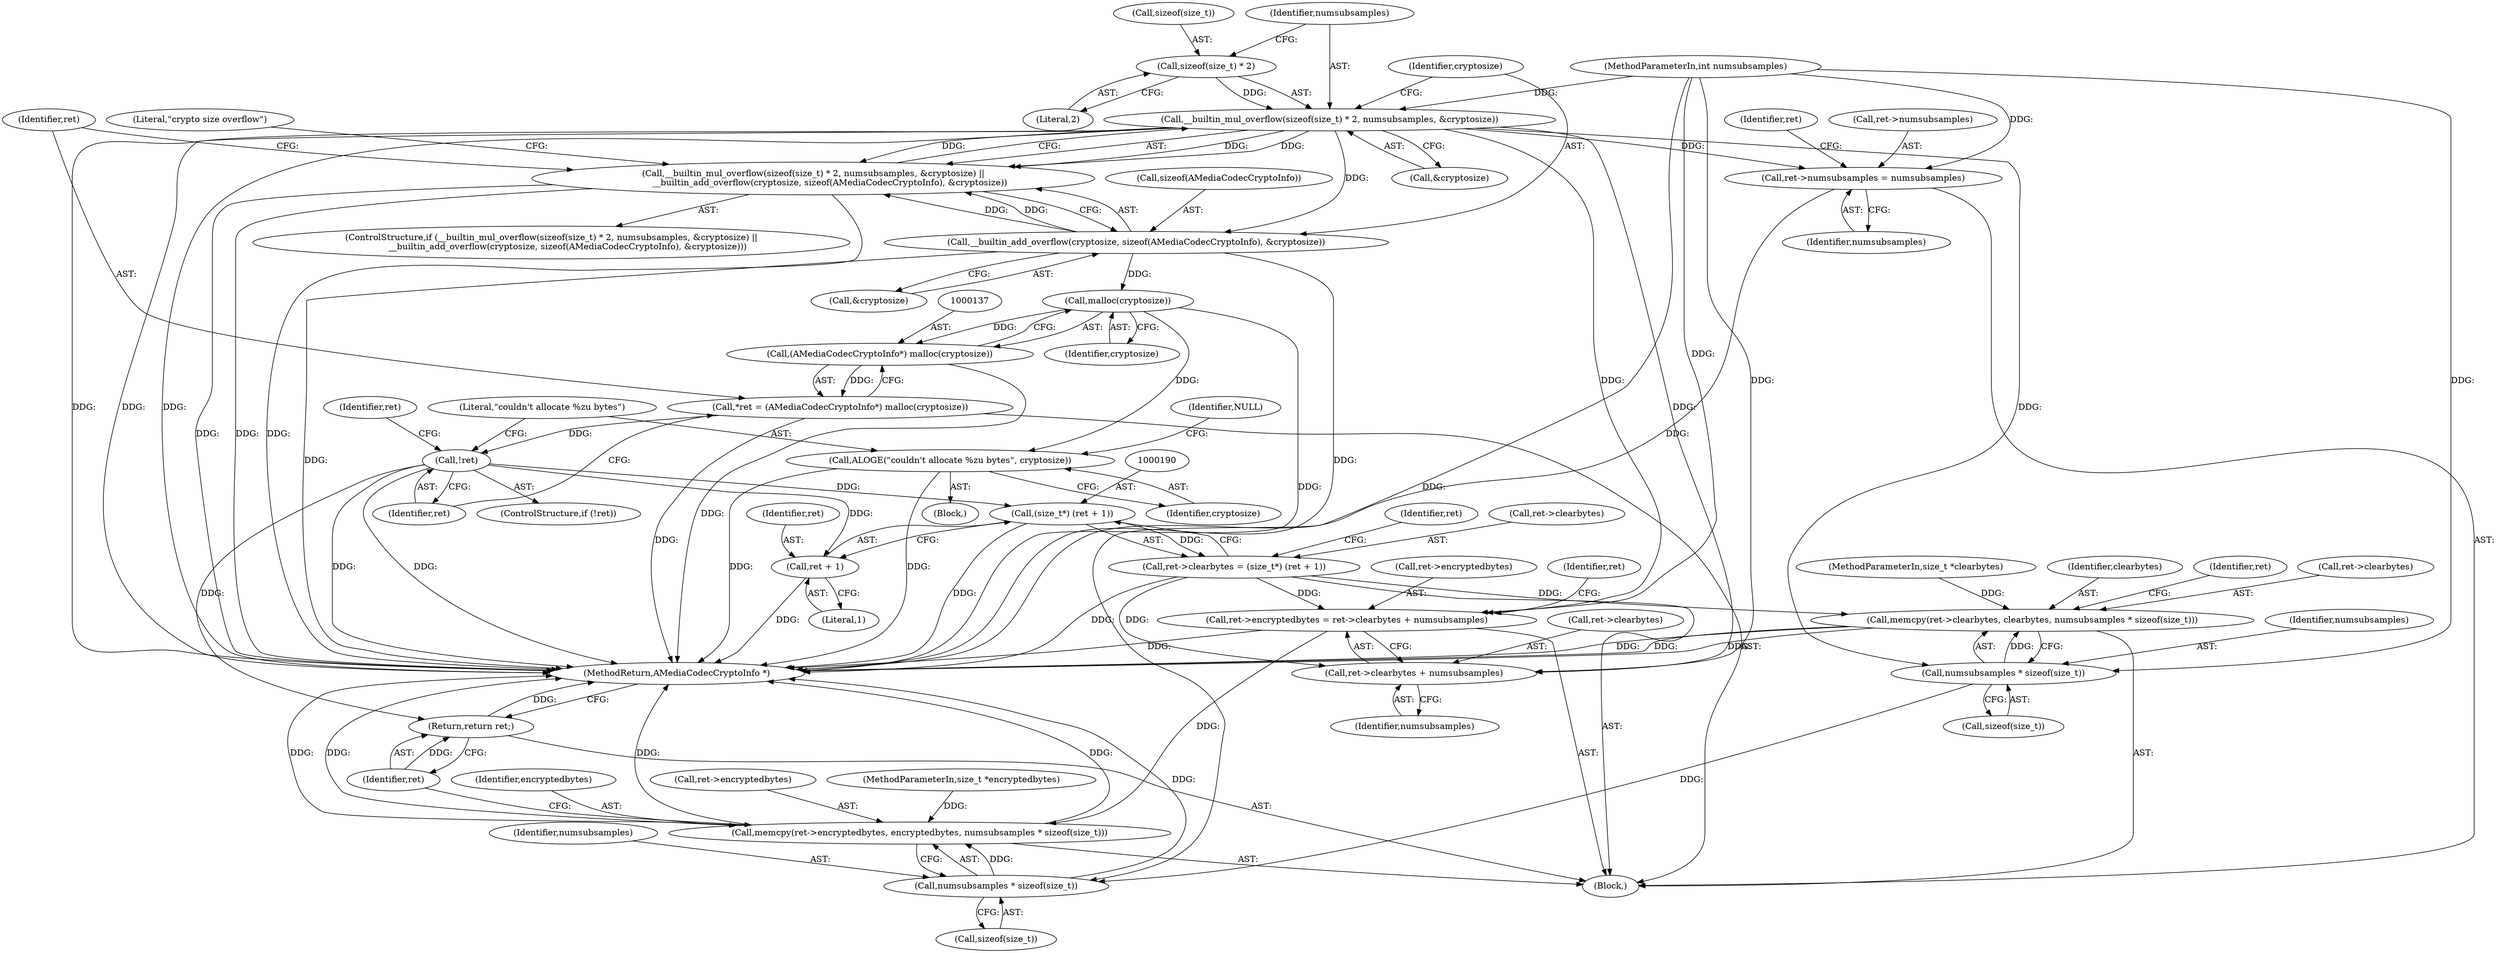 digraph "0_Android_2b4667baa5a2badbdfec1794156ee17d4afef37c@API" {
"1000115" [label="(Call,sizeof(size_t) * 2)"];
"1000114" [label="(Call,__builtin_mul_overflow(sizeof(size_t) * 2, numsubsamples, &cryptosize))"];
"1000113" [label="(Call,__builtin_mul_overflow(sizeof(size_t) * 2, numsubsamples, &cryptosize) ||\n            __builtin_add_overflow(cryptosize, sizeof(AMediaCodecCryptoInfo), &cryptosize))"];
"1000122" [label="(Call,__builtin_add_overflow(cryptosize, sizeof(AMediaCodecCryptoInfo), &cryptosize))"];
"1000138" [label="(Call,malloc(cryptosize))"];
"1000136" [label="(Call,(AMediaCodecCryptoInfo*) malloc(cryptosize))"];
"1000134" [label="(Call,*ret = (AMediaCodecCryptoInfo*) malloc(cryptosize))"];
"1000141" [label="(Call,!ret)"];
"1000189" [label="(Call,(size_t*) (ret + 1))"];
"1000185" [label="(Call,ret->clearbytes = (size_t*) (ret + 1))"];
"1000194" [label="(Call,ret->encryptedbytes = ret->clearbytes + numsubsamples)"];
"1000212" [label="(Call,memcpy(ret->encryptedbytes, encryptedbytes, numsubsamples * sizeof(size_t)))"];
"1000198" [label="(Call,ret->clearbytes + numsubsamples)"];
"1000203" [label="(Call,memcpy(ret->clearbytes, clearbytes, numsubsamples * sizeof(size_t)))"];
"1000191" [label="(Call,ret + 1)"];
"1000221" [label="(Return,return ret;)"];
"1000144" [label="(Call,ALOGE(\"couldn't allocate %zu bytes\", cryptosize))"];
"1000149" [label="(Call,ret->numsubsamples = numsubsamples)"];
"1000208" [label="(Call,numsubsamples * sizeof(size_t))"];
"1000217" [label="(Call,numsubsamples * sizeof(size_t))"];
"1000195" [label="(Call,ret->encryptedbytes)"];
"1000141" [label="(Call,!ret)"];
"1000142" [label="(Identifier,ret)"];
"1000119" [label="(Identifier,numsubsamples)"];
"1000138" [label="(Call,malloc(cryptosize))"];
"1000205" [label="(Identifier,ret)"];
"1000140" [label="(ControlStructure,if (!ret))"];
"1000110" [label="(Block,)"];
"1000153" [label="(Identifier,numsubsamples)"];
"1000156" [label="(Identifier,ret)"];
"1000108" [label="(MethodParameterIn,size_t *clearbytes)"];
"1000115" [label="(Call,sizeof(size_t) * 2)"];
"1000123" [label="(Identifier,cryptosize)"];
"1000118" [label="(Literal,2)"];
"1000186" [label="(Call,ret->clearbytes)"];
"1000136" [label="(Call,(AMediaCodecCryptoInfo*) malloc(cryptosize))"];
"1000203" [label="(Call,memcpy(ret->clearbytes, clearbytes, numsubsamples * sizeof(size_t)))"];
"1000135" [label="(Identifier,ret)"];
"1000150" [label="(Call,ret->numsubsamples)"];
"1000223" [label="(MethodReturn,AMediaCodecCryptoInfo *)"];
"1000113" [label="(Call,__builtin_mul_overflow(sizeof(size_t) * 2, numsubsamples, &cryptosize) ||\n            __builtin_add_overflow(cryptosize, sizeof(AMediaCodecCryptoInfo), &cryptosize))"];
"1000151" [label="(Identifier,ret)"];
"1000216" [label="(Identifier,encryptedbytes)"];
"1000192" [label="(Identifier,ret)"];
"1000219" [label="(Call,sizeof(size_t))"];
"1000209" [label="(Identifier,numsubsamples)"];
"1000112" [label="(ControlStructure,if (__builtin_mul_overflow(sizeof(size_t) * 2, numsubsamples, &cryptosize) ||\n            __builtin_add_overflow(cryptosize, sizeof(AMediaCodecCryptoInfo), &cryptosize)))"];
"1000185" [label="(Call,ret->clearbytes = (size_t*) (ret + 1))"];
"1000222" [label="(Identifier,ret)"];
"1000198" [label="(Call,ret->clearbytes + numsubsamples)"];
"1000134" [label="(Call,*ret = (AMediaCodecCryptoInfo*) malloc(cryptosize))"];
"1000221" [label="(Return,return ret;)"];
"1000202" [label="(Identifier,numsubsamples)"];
"1000149" [label="(Call,ret->numsubsamples = numsubsamples)"];
"1000145" [label="(Literal,\"couldn't allocate %zu bytes\")"];
"1000104" [label="(MethodParameterIn,int numsubsamples)"];
"1000122" [label="(Call,__builtin_add_overflow(cryptosize, sizeof(AMediaCodecCryptoInfo), &cryptosize))"];
"1000189" [label="(Call,(size_t*) (ret + 1))"];
"1000193" [label="(Literal,1)"];
"1000207" [label="(Identifier,clearbytes)"];
"1000126" [label="(Call,&cryptosize)"];
"1000196" [label="(Identifier,ret)"];
"1000199" [label="(Call,ret->clearbytes)"];
"1000116" [label="(Call,sizeof(size_t))"];
"1000139" [label="(Identifier,cryptosize)"];
"1000212" [label="(Call,memcpy(ret->encryptedbytes, encryptedbytes, numsubsamples * sizeof(size_t)))"];
"1000120" [label="(Call,&cryptosize)"];
"1000214" [label="(Identifier,ret)"];
"1000204" [label="(Call,ret->clearbytes)"];
"1000210" [label="(Call,sizeof(size_t))"];
"1000217" [label="(Call,numsubsamples * sizeof(size_t))"];
"1000191" [label="(Call,ret + 1)"];
"1000114" [label="(Call,__builtin_mul_overflow(sizeof(size_t) * 2, numsubsamples, &cryptosize))"];
"1000148" [label="(Identifier,NULL)"];
"1000146" [label="(Identifier,cryptosize)"];
"1000130" [label="(Literal,\"crypto size overflow\")"];
"1000143" [label="(Block,)"];
"1000208" [label="(Call,numsubsamples * sizeof(size_t))"];
"1000218" [label="(Identifier,numsubsamples)"];
"1000213" [label="(Call,ret->encryptedbytes)"];
"1000194" [label="(Call,ret->encryptedbytes = ret->clearbytes + numsubsamples)"];
"1000109" [label="(MethodParameterIn,size_t *encryptedbytes)"];
"1000124" [label="(Call,sizeof(AMediaCodecCryptoInfo))"];
"1000144" [label="(Call,ALOGE(\"couldn't allocate %zu bytes\", cryptosize))"];
"1000115" -> "1000114"  [label="AST: "];
"1000115" -> "1000118"  [label="CFG: "];
"1000116" -> "1000115"  [label="AST: "];
"1000118" -> "1000115"  [label="AST: "];
"1000119" -> "1000115"  [label="CFG: "];
"1000115" -> "1000114"  [label="DDG: "];
"1000114" -> "1000113"  [label="AST: "];
"1000114" -> "1000120"  [label="CFG: "];
"1000119" -> "1000114"  [label="AST: "];
"1000120" -> "1000114"  [label="AST: "];
"1000123" -> "1000114"  [label="CFG: "];
"1000113" -> "1000114"  [label="CFG: "];
"1000114" -> "1000223"  [label="DDG: "];
"1000114" -> "1000223"  [label="DDG: "];
"1000114" -> "1000223"  [label="DDG: "];
"1000114" -> "1000113"  [label="DDG: "];
"1000114" -> "1000113"  [label="DDG: "];
"1000114" -> "1000113"  [label="DDG: "];
"1000104" -> "1000114"  [label="DDG: "];
"1000114" -> "1000122"  [label="DDG: "];
"1000114" -> "1000149"  [label="DDG: "];
"1000114" -> "1000194"  [label="DDG: "];
"1000114" -> "1000198"  [label="DDG: "];
"1000114" -> "1000208"  [label="DDG: "];
"1000113" -> "1000112"  [label="AST: "];
"1000113" -> "1000122"  [label="CFG: "];
"1000122" -> "1000113"  [label="AST: "];
"1000130" -> "1000113"  [label="CFG: "];
"1000135" -> "1000113"  [label="CFG: "];
"1000113" -> "1000223"  [label="DDG: "];
"1000113" -> "1000223"  [label="DDG: "];
"1000113" -> "1000223"  [label="DDG: "];
"1000122" -> "1000113"  [label="DDG: "];
"1000122" -> "1000113"  [label="DDG: "];
"1000122" -> "1000126"  [label="CFG: "];
"1000123" -> "1000122"  [label="AST: "];
"1000124" -> "1000122"  [label="AST: "];
"1000126" -> "1000122"  [label="AST: "];
"1000122" -> "1000223"  [label="DDG: "];
"1000122" -> "1000223"  [label="DDG: "];
"1000122" -> "1000138"  [label="DDG: "];
"1000138" -> "1000136"  [label="AST: "];
"1000138" -> "1000139"  [label="CFG: "];
"1000139" -> "1000138"  [label="AST: "];
"1000136" -> "1000138"  [label="CFG: "];
"1000138" -> "1000223"  [label="DDG: "];
"1000138" -> "1000136"  [label="DDG: "];
"1000138" -> "1000144"  [label="DDG: "];
"1000136" -> "1000134"  [label="AST: "];
"1000137" -> "1000136"  [label="AST: "];
"1000134" -> "1000136"  [label="CFG: "];
"1000136" -> "1000223"  [label="DDG: "];
"1000136" -> "1000134"  [label="DDG: "];
"1000134" -> "1000110"  [label="AST: "];
"1000135" -> "1000134"  [label="AST: "];
"1000142" -> "1000134"  [label="CFG: "];
"1000134" -> "1000223"  [label="DDG: "];
"1000134" -> "1000141"  [label="DDG: "];
"1000141" -> "1000140"  [label="AST: "];
"1000141" -> "1000142"  [label="CFG: "];
"1000142" -> "1000141"  [label="AST: "];
"1000145" -> "1000141"  [label="CFG: "];
"1000151" -> "1000141"  [label="CFG: "];
"1000141" -> "1000223"  [label="DDG: "];
"1000141" -> "1000223"  [label="DDG: "];
"1000141" -> "1000189"  [label="DDG: "];
"1000141" -> "1000191"  [label="DDG: "];
"1000141" -> "1000221"  [label="DDG: "];
"1000189" -> "1000185"  [label="AST: "];
"1000189" -> "1000191"  [label="CFG: "];
"1000190" -> "1000189"  [label="AST: "];
"1000191" -> "1000189"  [label="AST: "];
"1000185" -> "1000189"  [label="CFG: "];
"1000189" -> "1000223"  [label="DDG: "];
"1000189" -> "1000185"  [label="DDG: "];
"1000185" -> "1000110"  [label="AST: "];
"1000186" -> "1000185"  [label="AST: "];
"1000196" -> "1000185"  [label="CFG: "];
"1000185" -> "1000223"  [label="DDG: "];
"1000185" -> "1000194"  [label="DDG: "];
"1000185" -> "1000198"  [label="DDG: "];
"1000185" -> "1000203"  [label="DDG: "];
"1000194" -> "1000110"  [label="AST: "];
"1000194" -> "1000198"  [label="CFG: "];
"1000195" -> "1000194"  [label="AST: "];
"1000198" -> "1000194"  [label="AST: "];
"1000205" -> "1000194"  [label="CFG: "];
"1000194" -> "1000223"  [label="DDG: "];
"1000104" -> "1000194"  [label="DDG: "];
"1000194" -> "1000212"  [label="DDG: "];
"1000212" -> "1000110"  [label="AST: "];
"1000212" -> "1000217"  [label="CFG: "];
"1000213" -> "1000212"  [label="AST: "];
"1000216" -> "1000212"  [label="AST: "];
"1000217" -> "1000212"  [label="AST: "];
"1000222" -> "1000212"  [label="CFG: "];
"1000212" -> "1000223"  [label="DDG: "];
"1000212" -> "1000223"  [label="DDG: "];
"1000212" -> "1000223"  [label="DDG: "];
"1000212" -> "1000223"  [label="DDG: "];
"1000109" -> "1000212"  [label="DDG: "];
"1000217" -> "1000212"  [label="DDG: "];
"1000198" -> "1000202"  [label="CFG: "];
"1000199" -> "1000198"  [label="AST: "];
"1000202" -> "1000198"  [label="AST: "];
"1000104" -> "1000198"  [label="DDG: "];
"1000203" -> "1000110"  [label="AST: "];
"1000203" -> "1000208"  [label="CFG: "];
"1000204" -> "1000203"  [label="AST: "];
"1000207" -> "1000203"  [label="AST: "];
"1000208" -> "1000203"  [label="AST: "];
"1000214" -> "1000203"  [label="CFG: "];
"1000203" -> "1000223"  [label="DDG: "];
"1000203" -> "1000223"  [label="DDG: "];
"1000203" -> "1000223"  [label="DDG: "];
"1000108" -> "1000203"  [label="DDG: "];
"1000208" -> "1000203"  [label="DDG: "];
"1000191" -> "1000193"  [label="CFG: "];
"1000192" -> "1000191"  [label="AST: "];
"1000193" -> "1000191"  [label="AST: "];
"1000191" -> "1000223"  [label="DDG: "];
"1000221" -> "1000110"  [label="AST: "];
"1000221" -> "1000222"  [label="CFG: "];
"1000222" -> "1000221"  [label="AST: "];
"1000223" -> "1000221"  [label="CFG: "];
"1000221" -> "1000223"  [label="DDG: "];
"1000222" -> "1000221"  [label="DDG: "];
"1000144" -> "1000143"  [label="AST: "];
"1000144" -> "1000146"  [label="CFG: "];
"1000145" -> "1000144"  [label="AST: "];
"1000146" -> "1000144"  [label="AST: "];
"1000148" -> "1000144"  [label="CFG: "];
"1000144" -> "1000223"  [label="DDG: "];
"1000144" -> "1000223"  [label="DDG: "];
"1000149" -> "1000110"  [label="AST: "];
"1000149" -> "1000153"  [label="CFG: "];
"1000150" -> "1000149"  [label="AST: "];
"1000153" -> "1000149"  [label="AST: "];
"1000156" -> "1000149"  [label="CFG: "];
"1000149" -> "1000223"  [label="DDG: "];
"1000104" -> "1000149"  [label="DDG: "];
"1000208" -> "1000210"  [label="CFG: "];
"1000209" -> "1000208"  [label="AST: "];
"1000210" -> "1000208"  [label="AST: "];
"1000104" -> "1000208"  [label="DDG: "];
"1000208" -> "1000217"  [label="DDG: "];
"1000217" -> "1000219"  [label="CFG: "];
"1000218" -> "1000217"  [label="AST: "];
"1000219" -> "1000217"  [label="AST: "];
"1000217" -> "1000223"  [label="DDG: "];
"1000104" -> "1000217"  [label="DDG: "];
}
